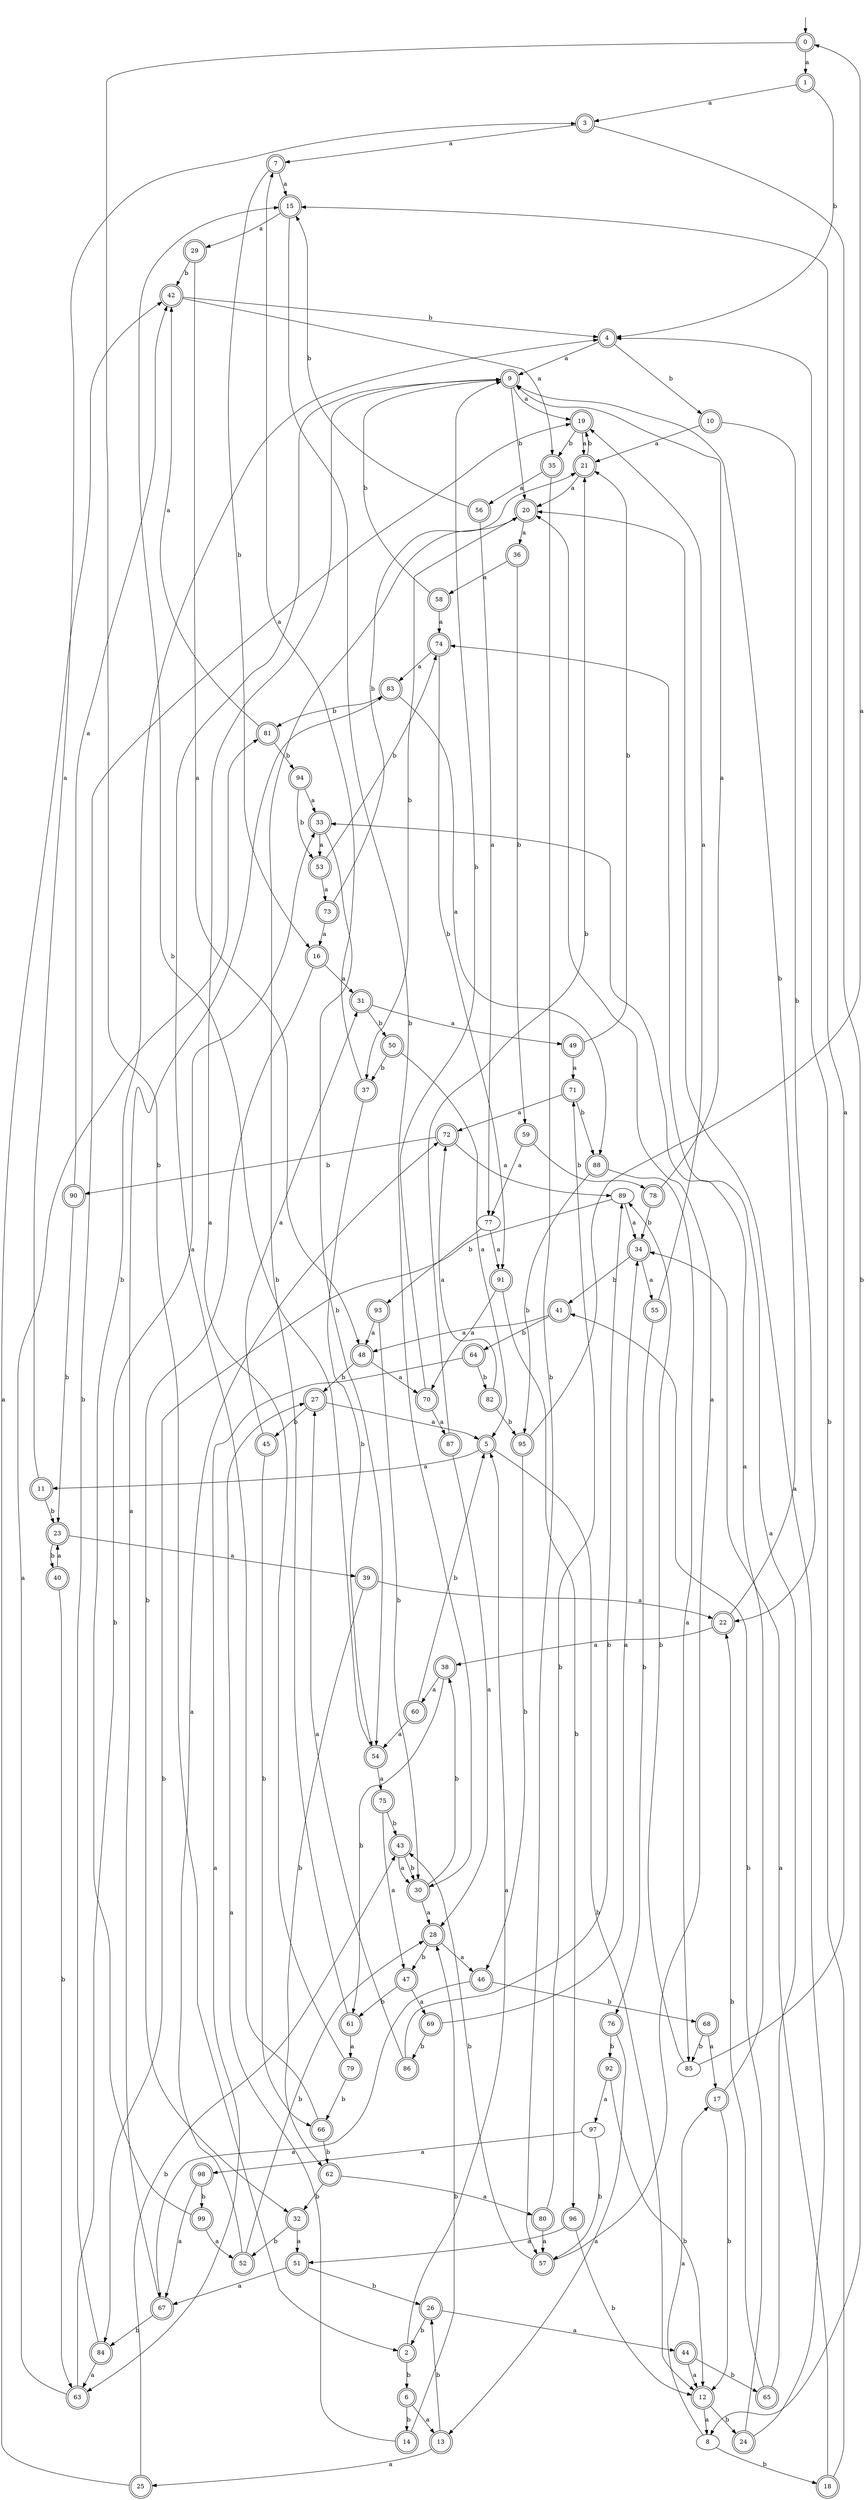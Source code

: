 digraph RandomDFA {
  __start0 [label="", shape=none];
  __start0 -> 0 [label=""];
  0 [shape=circle] [shape=doublecircle]
  0 -> 1 [label="a"]
  0 -> 2 [label="b"]
  1 [shape=doublecircle]
  1 -> 3 [label="a"]
  1 -> 4 [label="b"]
  2 [shape=doublecircle]
  2 -> 5 [label="a"]
  2 -> 6 [label="b"]
  3 [shape=doublecircle]
  3 -> 7 [label="a"]
  3 -> 8 [label="b"]
  4 [shape=doublecircle]
  4 -> 9 [label="a"]
  4 -> 10 [label="b"]
  5 [shape=doublecircle]
  5 -> 11 [label="a"]
  5 -> 12 [label="b"]
  6 [shape=doublecircle]
  6 -> 13 [label="a"]
  6 -> 14 [label="b"]
  7 [shape=doublecircle]
  7 -> 15 [label="a"]
  7 -> 16 [label="b"]
  8
  8 -> 17 [label="a"]
  8 -> 18 [label="b"]
  9 [shape=doublecircle]
  9 -> 19 [label="a"]
  9 -> 20 [label="b"]
  10 [shape=doublecircle]
  10 -> 21 [label="a"]
  10 -> 22 [label="b"]
  11 [shape=doublecircle]
  11 -> 3 [label="a"]
  11 -> 23 [label="b"]
  12 [shape=doublecircle]
  12 -> 8 [label="a"]
  12 -> 24 [label="b"]
  13 [shape=doublecircle]
  13 -> 25 [label="a"]
  13 -> 26 [label="b"]
  14 [shape=doublecircle]
  14 -> 27 [label="a"]
  14 -> 28 [label="b"]
  15 [shape=doublecircle]
  15 -> 29 [label="a"]
  15 -> 30 [label="b"]
  16 [shape=doublecircle]
  16 -> 31 [label="a"]
  16 -> 32 [label="b"]
  17 [shape=doublecircle]
  17 -> 33 [label="a"]
  17 -> 12 [label="b"]
  18 [shape=doublecircle]
  18 -> 34 [label="a"]
  18 -> 4 [label="b"]
  19 [shape=doublecircle]
  19 -> 21 [label="a"]
  19 -> 35 [label="b"]
  20 [shape=doublecircle]
  20 -> 36 [label="a"]
  20 -> 37 [label="b"]
  21 [shape=doublecircle]
  21 -> 20 [label="a"]
  21 -> 19 [label="b"]
  22 [shape=doublecircle]
  22 -> 38 [label="a"]
  22 -> 9 [label="b"]
  23 [shape=doublecircle]
  23 -> 39 [label="a"]
  23 -> 40 [label="b"]
  24 [shape=doublecircle]
  24 -> 20 [label="a"]
  24 -> 41 [label="b"]
  25 [shape=doublecircle]
  25 -> 42 [label="a"]
  25 -> 43 [label="b"]
  26 [shape=doublecircle]
  26 -> 44 [label="a"]
  26 -> 2 [label="b"]
  27 [shape=doublecircle]
  27 -> 5 [label="a"]
  27 -> 45 [label="b"]
  28 [shape=doublecircle]
  28 -> 46 [label="a"]
  28 -> 47 [label="b"]
  29 [shape=doublecircle]
  29 -> 48 [label="a"]
  29 -> 42 [label="b"]
  30 [shape=doublecircle]
  30 -> 28 [label="a"]
  30 -> 38 [label="b"]
  31 [shape=doublecircle]
  31 -> 49 [label="a"]
  31 -> 50 [label="b"]
  32 [shape=doublecircle]
  32 -> 51 [label="a"]
  32 -> 52 [label="b"]
  33 [shape=doublecircle]
  33 -> 53 [label="a"]
  33 -> 54 [label="b"]
  34 [shape=doublecircle]
  34 -> 55 [label="a"]
  34 -> 41 [label="b"]
  35 [shape=doublecircle]
  35 -> 56 [label="a"]
  35 -> 57 [label="b"]
  36 [shape=doublecircle]
  36 -> 58 [label="a"]
  36 -> 59 [label="b"]
  37 [shape=doublecircle]
  37 -> 7 [label="a"]
  37 -> 54 [label="b"]
  38 [shape=doublecircle]
  38 -> 60 [label="a"]
  38 -> 61 [label="b"]
  39 [shape=doublecircle]
  39 -> 22 [label="a"]
  39 -> 62 [label="b"]
  40 [shape=doublecircle]
  40 -> 23 [label="a"]
  40 -> 63 [label="b"]
  41 [shape=doublecircle]
  41 -> 48 [label="a"]
  41 -> 64 [label="b"]
  42 [shape=doublecircle]
  42 -> 35 [label="a"]
  42 -> 4 [label="b"]
  43 [shape=doublecircle]
  43 -> 30 [label="a"]
  43 -> 30 [label="b"]
  44 [shape=doublecircle]
  44 -> 12 [label="a"]
  44 -> 65 [label="b"]
  45 [shape=doublecircle]
  45 -> 31 [label="a"]
  45 -> 66 [label="b"]
  46 [shape=doublecircle]
  46 -> 67 [label="a"]
  46 -> 68 [label="b"]
  47 [shape=doublecircle]
  47 -> 69 [label="a"]
  47 -> 61 [label="b"]
  48 [shape=doublecircle]
  48 -> 70 [label="a"]
  48 -> 27 [label="b"]
  49 [shape=doublecircle]
  49 -> 71 [label="a"]
  49 -> 21 [label="b"]
  50 [shape=doublecircle]
  50 -> 5 [label="a"]
  50 -> 37 [label="b"]
  51 [shape=doublecircle]
  51 -> 67 [label="a"]
  51 -> 26 [label="b"]
  52 [shape=doublecircle]
  52 -> 72 [label="a"]
  52 -> 28 [label="b"]
  53 [shape=doublecircle]
  53 -> 73 [label="a"]
  53 -> 74 [label="b"]
  54 [shape=doublecircle]
  54 -> 75 [label="a"]
  54 -> 15 [label="b"]
  55 [shape=doublecircle]
  55 -> 19 [label="a"]
  55 -> 76 [label="b"]
  56 [shape=doublecircle]
  56 -> 77 [label="a"]
  56 -> 15 [label="b"]
  57 [shape=doublecircle]
  57 -> 20 [label="a"]
  57 -> 43 [label="b"]
  58 [shape=doublecircle]
  58 -> 74 [label="a"]
  58 -> 9 [label="b"]
  59 [shape=doublecircle]
  59 -> 77 [label="a"]
  59 -> 78 [label="b"]
  60 [shape=doublecircle]
  60 -> 54 [label="a"]
  60 -> 5 [label="b"]
  61 [shape=doublecircle]
  61 -> 79 [label="a"]
  61 -> 20 [label="b"]
  62 [shape=doublecircle]
  62 -> 80 [label="a"]
  62 -> 32 [label="b"]
  63 [shape=doublecircle]
  63 -> 81 [label="a"]
  63 -> 33 [label="b"]
  64 [shape=doublecircle]
  64 -> 63 [label="a"]
  64 -> 82 [label="b"]
  65 [shape=doublecircle]
  65 -> 74 [label="a"]
  65 -> 22 [label="b"]
  66 [shape=doublecircle]
  66 -> 9 [label="a"]
  66 -> 62 [label="b"]
  67 [shape=doublecircle]
  67 -> 83 [label="a"]
  67 -> 84 [label="b"]
  68 [shape=doublecircle]
  68 -> 17 [label="a"]
  68 -> 85 [label="b"]
  69 [shape=doublecircle]
  69 -> 34 [label="a"]
  69 -> 86 [label="b"]
  70 [shape=doublecircle]
  70 -> 87 [label="a"]
  70 -> 9 [label="b"]
  71 [shape=doublecircle]
  71 -> 72 [label="a"]
  71 -> 88 [label="b"]
  72 [shape=doublecircle]
  72 -> 89 [label="a"]
  72 -> 90 [label="b"]
  73 [shape=doublecircle]
  73 -> 16 [label="a"]
  73 -> 21 [label="b"]
  74 [shape=doublecircle]
  74 -> 83 [label="a"]
  74 -> 91 [label="b"]
  75 [shape=doublecircle]
  75 -> 47 [label="a"]
  75 -> 43 [label="b"]
  76 [shape=doublecircle]
  76 -> 13 [label="a"]
  76 -> 92 [label="b"]
  77
  77 -> 91 [label="a"]
  77 -> 93 [label="b"]
  78 [shape=doublecircle]
  78 -> 9 [label="a"]
  78 -> 34 [label="b"]
  79 [shape=doublecircle]
  79 -> 9 [label="a"]
  79 -> 66 [label="b"]
  80 [shape=doublecircle]
  80 -> 57 [label="a"]
  80 -> 71 [label="b"]
  81 [shape=doublecircle]
  81 -> 42 [label="a"]
  81 -> 94 [label="b"]
  82 [shape=doublecircle]
  82 -> 72 [label="a"]
  82 -> 95 [label="b"]
  83 [shape=doublecircle]
  83 -> 88 [label="a"]
  83 -> 81 [label="b"]
  84 [shape=doublecircle]
  84 -> 63 [label="a"]
  84 -> 19 [label="b"]
  85
  85 -> 15 [label="a"]
  85 -> 89 [label="b"]
  86 [shape=doublecircle]
  86 -> 27 [label="a"]
  86 -> 89 [label="b"]
  87 [shape=doublecircle]
  87 -> 28 [label="a"]
  87 -> 21 [label="b"]
  88 [shape=doublecircle]
  88 -> 85 [label="a"]
  88 -> 95 [label="b"]
  89
  89 -> 34 [label="a"]
  89 -> 84 [label="b"]
  90 [shape=doublecircle]
  90 -> 42 [label="a"]
  90 -> 23 [label="b"]
  91 [shape=doublecircle]
  91 -> 70 [label="a"]
  91 -> 96 [label="b"]
  92 [shape=doublecircle]
  92 -> 97 [label="a"]
  92 -> 12 [label="b"]
  93 [shape=doublecircle]
  93 -> 48 [label="a"]
  93 -> 30 [label="b"]
  94 [shape=doublecircle]
  94 -> 33 [label="a"]
  94 -> 53 [label="b"]
  95 [shape=doublecircle]
  95 -> 0 [label="a"]
  95 -> 46 [label="b"]
  96 [shape=doublecircle]
  96 -> 51 [label="a"]
  96 -> 12 [label="b"]
  97
  97 -> 98 [label="a"]
  97 -> 57 [label="b"]
  98 [shape=doublecircle]
  98 -> 67 [label="a"]
  98 -> 99 [label="b"]
  99 [shape=doublecircle]
  99 -> 52 [label="a"]
  99 -> 4 [label="b"]
}
